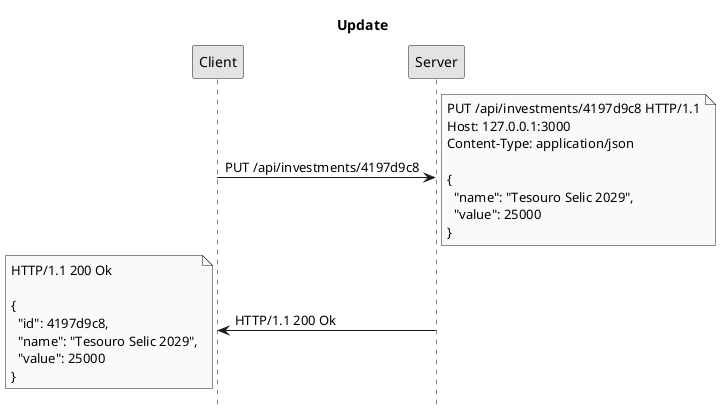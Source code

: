 @startuml
title Update
hide footbox
skinparam monochrome true

Client -> Server: PUT /api/investments/4197d9c8
note right: PUT /api/investments/4197d9c8 HTTP/1.1\nHost: 127.0.0.1:3000\nContent-Type: application/json\n\n{\n  "name": "Tesouro Selic 2029",\n  "value": 25000\n}
Server -> Client: HTTP/1.1 200 Ok
note left: HTTP/1.1 200 Ok\n\n{\n  "id": 4197d9c8,\n  "name": "Tesouro Selic 2029",\n  "value": 25000\n}
@enduml
